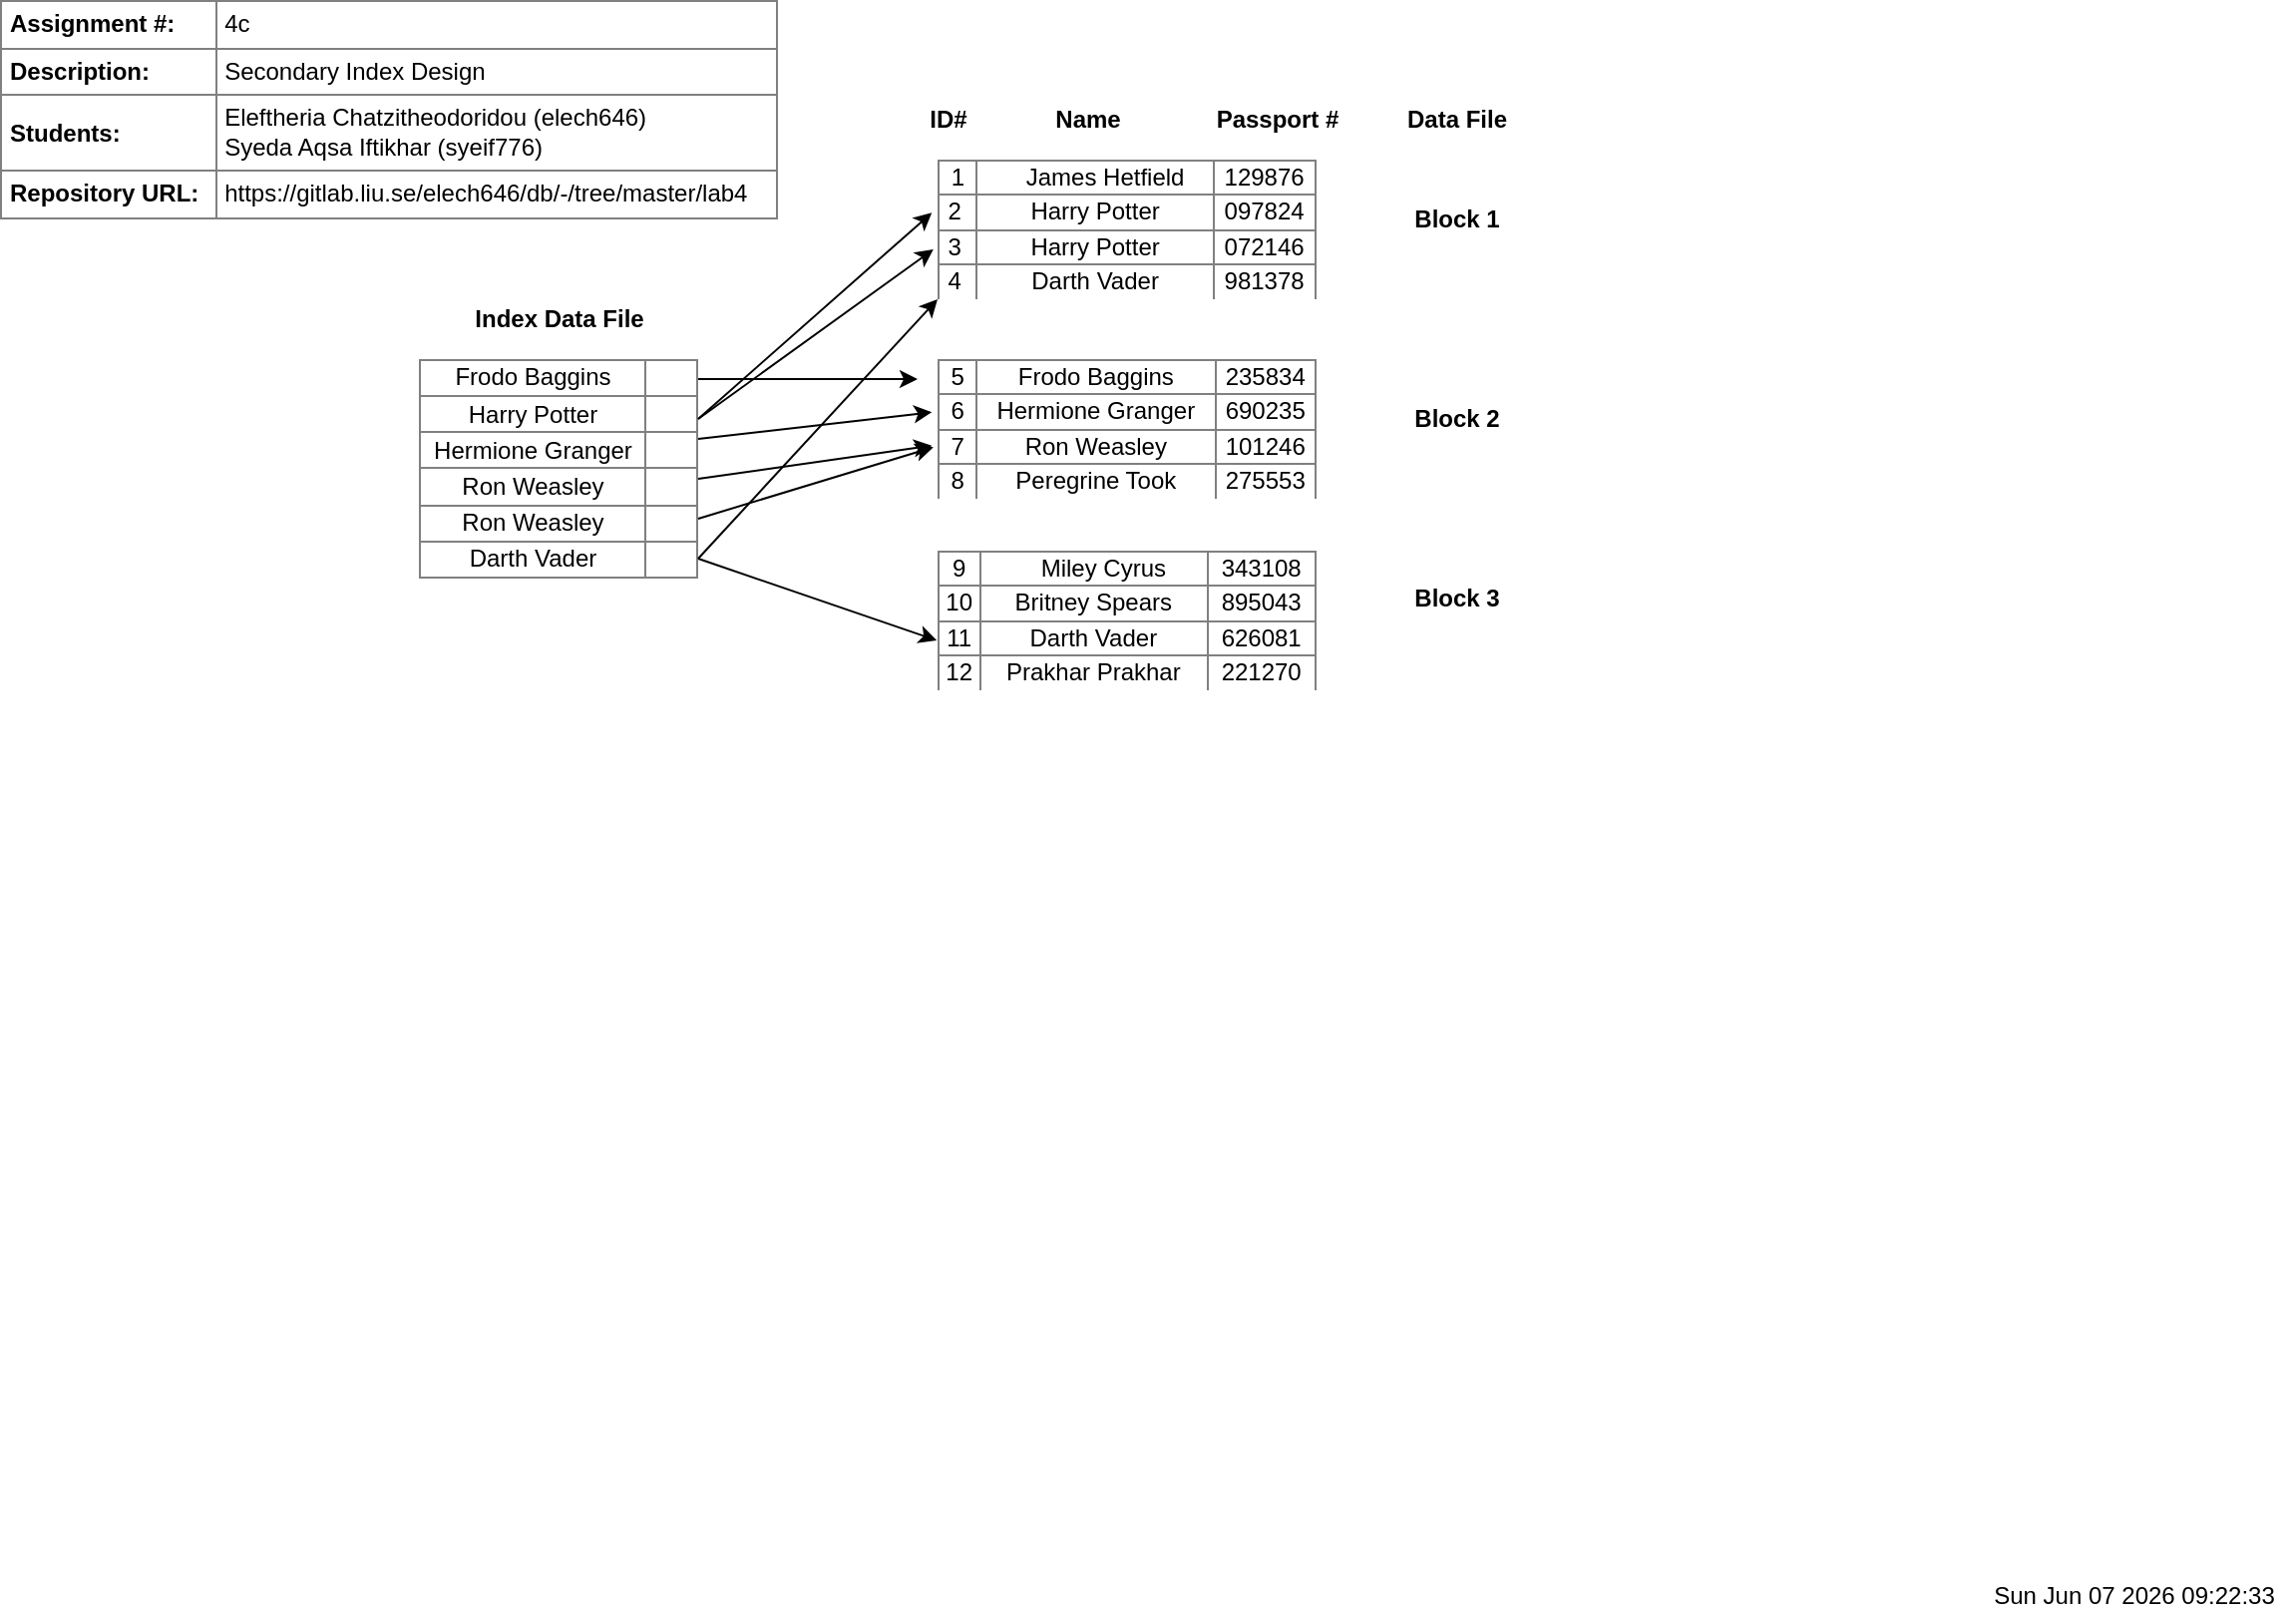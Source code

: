 <mxfile version="15.9.1" type="device"><diagram id="84zUwEt8LRDDHHk4Rw6f" name="Relational Model"><mxGraphModel dx="1038" dy="579" grid="1" gridSize="10" guides="1" tooltips="1" connect="1" arrows="1" fold="1" page="1" pageScale="1" pageWidth="1169" pageHeight="827" math="0" shadow="0"><root><mxCell id="ga0Zw6LBFhbuao-3WzkD-0"/><mxCell id="ga0Zw6LBFhbuao-3WzkD-1" parent="ga0Zw6LBFhbuao-3WzkD-0"/><UserObject label="%date{ddd mmm dd yyyy HH:MM:ss}%" placeholders="1" id="Ka_tqsI0y06mJdhhlla0-0"><mxCell style="text;html=1;align=center;verticalAlign=middle;whiteSpace=wrap;overflow=hidden;movable=0;resizable=0;rotatable=0;deletable=0;editable=0;connectable=0;" parent="ga0Zw6LBFhbuao-3WzkD-1" vertex="1"><mxGeometry x="1000" y="800" width="160" height="20" as="geometry"/></mxCell></UserObject><UserObject label="&lt;table border=&quot;1&quot; width=&quot;100%&quot; cellpadding=&quot;4&quot; style=&quot;width: 100% ; height: 100% ; border-collapse: collapse&quot;&gt;&lt;tbody&gt;&lt;tr&gt;&lt;th&gt;Assignment #:&lt;/th&gt;&lt;td&gt;4c&lt;br&gt;&lt;/td&gt;&lt;/tr&gt;&lt;tr&gt;&lt;td&gt;&lt;b&gt;Description:&lt;/b&gt;&lt;/td&gt;&lt;td&gt;Secondary Index Design&lt;/td&gt;&lt;/tr&gt;&lt;tr&gt;&lt;td&gt;&lt;b&gt;Students:&lt;/b&gt;&lt;/td&gt;&lt;td&gt;Eleftheria Chatzitheodoridou (elech646)&amp;nbsp;&lt;br&gt;Syeda Aqsa Iftikhar (syeif776)&lt;/td&gt;&lt;/tr&gt;&lt;tr&gt;&lt;td&gt;&lt;b&gt;Repository URL:&lt;/b&gt;&lt;/td&gt;&lt;td&gt;https://gitlab.liu.se/elech646/db/-/tree/master/lab4&lt;br&gt;&lt;/td&gt;&lt;/tr&gt;&lt;/tbody&gt;&lt;/table&gt;" link="https://gitlab.liu.se/elech646/db/-/tree/master/lab4" id="Ka_tqsI0y06mJdhhlla0-4"><mxCell style="text;html=1;strokeColor=none;fillColor=none;overflow=fill;" parent="ga0Zw6LBFhbuao-3WzkD-1" vertex="1"><mxGeometry x="10" y="10" width="390" height="110" as="geometry"/></mxCell></UserObject><mxCell id="ZzLg2zZVYhVBP_fsudoy-7" value="&lt;table border=&quot;1&quot; width=&quot;100%&quot; style=&quot;width: 100% ; height: 100% ; border-collapse: collapse&quot;&gt;&lt;tbody&gt;&lt;tr&gt;&lt;td style=&quot;text-align: center&quot;&gt;Frodo Baggins&lt;/td&gt;&lt;td style=&quot;text-align: center&quot;&gt;&amp;nbsp; &amp;nbsp; &amp;nbsp;&amp;nbsp;&lt;/td&gt;&lt;/tr&gt;&lt;tr&gt;&lt;td style=&quot;text-align: center&quot;&gt;Harry Potter&lt;/td&gt;&lt;td style=&quot;text-align: center&quot;&gt;&lt;br&gt;&lt;/td&gt;&lt;/tr&gt;&lt;tr&gt;&lt;td style=&quot;text-align: center&quot;&gt;Hermione Granger&lt;/td&gt;&lt;td style=&quot;text-align: center&quot;&gt;&lt;br&gt;&lt;/td&gt;&lt;/tr&gt;&lt;tr&gt;&lt;td style=&quot;text-align: center&quot;&gt;Ron Weasley&lt;/td&gt;&lt;td style=&quot;text-align: center&quot;&gt;&lt;br&gt;&lt;/td&gt;&lt;/tr&gt;&lt;tr&gt;&lt;td style=&quot;text-align: center&quot;&gt;Ron Weasley&lt;/td&gt;&lt;td style=&quot;text-align: center&quot;&gt;&lt;br&gt;&lt;/td&gt;&lt;/tr&gt;&lt;tr&gt;&lt;td style=&quot;text-align: center&quot;&gt;Darth Vader&lt;/td&gt;&lt;td style=&quot;text-align: center&quot;&gt;&lt;br&gt;&lt;/td&gt;&lt;/tr&gt;&lt;/tbody&gt;&lt;/table&gt;" style="text;html=1;strokeColor=none;overflow=fill;recursiveResize=1;autosize=1;" parent="ga0Zw6LBFhbuao-3WzkD-1" vertex="1"><mxGeometry x="220" y="190" width="140" height="110" as="geometry"/></mxCell><mxCell id="Ey4xY7B3a1ax4zFOO0AN-6" style="edgeStyle=orthogonalEdgeStyle;rounded=0;orthogonalLoop=1;jettySize=auto;html=1;exitX=0.25;exitY=1;exitDx=0;exitDy=0;entryX=0.177;entryY=1.025;entryDx=0;entryDy=0;entryPerimeter=0;" parent="ga0Zw6LBFhbuao-3WzkD-1" edge="1"><mxGeometry relative="1" as="geometry"><Array as="points"><mxPoint x="828" y="720"/><mxPoint x="690" y="720"/><mxPoint x="690" y="220"/><mxPoint x="799" y="220"/></Array><mxPoint x="798.94" y="181" as="targetPoint"/></mxGeometry></mxCell><mxCell id="vEmxe-hGFz5fZHfQ43uJ-0" value="&lt;table border=&quot;1&quot; width=&quot;100%&quot; style=&quot;width: 100% ; height: 100% ; border-collapse: collapse&quot;&gt;&lt;tbody&gt;&lt;tr&gt;&lt;td style=&quot;text-align: center&quot;&gt;&amp;nbsp;1&amp;nbsp;&lt;/td&gt;&lt;td style=&quot;text-align: center&quot;&gt;&amp;nbsp; &amp;nbsp; James Hetfield&amp;nbsp;&lt;br&gt;&lt;/td&gt;&lt;td style=&quot;text-align: center&quot;&gt;129876&lt;/td&gt;&lt;/tr&gt;&lt;tr&gt;&lt;td style=&quot;text-align: center&quot;&gt;2&amp;nbsp;&lt;/td&gt;&lt;td style=&quot;text-align: center&quot;&gt;Harry Potter&lt;/td&gt;&lt;td style=&quot;text-align: center&quot;&gt;097824&lt;/td&gt;&lt;/tr&gt;&lt;tr&gt;&lt;td style=&quot;text-align: center&quot;&gt;3&amp;nbsp;&lt;/td&gt;&lt;td style=&quot;text-align: center&quot;&gt;Harry Potter&lt;/td&gt;&lt;td style=&quot;text-align: center&quot;&gt;072146&lt;/td&gt;&lt;/tr&gt;&lt;tr&gt;&lt;td style=&quot;text-align: center&quot;&gt;4&amp;nbsp;&lt;/td&gt;&lt;td style=&quot;text-align: center&quot;&gt;Darth Vader&lt;/td&gt;&lt;td style=&quot;text-align: center&quot;&gt;981378&lt;/td&gt;&lt;/tr&gt;&lt;/tbody&gt;&lt;/table&gt;" style="text;html=1;strokeColor=none;overflow=fill;recursiveResize=1;autosize=1;" parent="ga0Zw6LBFhbuao-3WzkD-1" vertex="1"><mxGeometry x="480" y="90" width="190" height="70" as="geometry"/></mxCell><mxCell id="vEmxe-hGFz5fZHfQ43uJ-1" value="&lt;table border=&quot;1&quot; width=&quot;100%&quot; style=&quot;width: 100% ; height: 100% ; border-collapse: collapse&quot;&gt;&lt;tbody&gt;&lt;tr&gt;&lt;td style=&quot;text-align: center&quot;&gt;&amp;nbsp;5&amp;nbsp;&lt;/td&gt;&lt;td style=&quot;text-align: center&quot;&gt;Frodo Baggins&lt;/td&gt;&lt;td style=&quot;text-align: center&quot;&gt;235834&lt;/td&gt;&lt;/tr&gt;&lt;tr&gt;&lt;td style=&quot;text-align: center&quot;&gt;6&lt;/td&gt;&lt;td style=&quot;text-align: center&quot;&gt;Hermione Granger&lt;/td&gt;&lt;td style=&quot;text-align: center&quot;&gt;690235&lt;/td&gt;&lt;/tr&gt;&lt;tr&gt;&lt;td style=&quot;text-align: center&quot;&gt;7&lt;/td&gt;&lt;td style=&quot;text-align: center&quot;&gt;Ron Weasley&lt;/td&gt;&lt;td style=&quot;text-align: center&quot;&gt;101246&lt;/td&gt;&lt;/tr&gt;&lt;tr&gt;&lt;td style=&quot;text-align: center&quot;&gt;8&lt;/td&gt;&lt;td style=&quot;text-align: center&quot;&gt;Peregrine Took&lt;/td&gt;&lt;td style=&quot;text-align: center&quot;&gt;275553&lt;/td&gt;&lt;/tr&gt;&lt;/tbody&gt;&lt;/table&gt;" style="text;html=1;strokeColor=none;overflow=fill;recursiveResize=1;autosize=1;" parent="ga0Zw6LBFhbuao-3WzkD-1" vertex="1"><mxGeometry x="480" y="190" width="190" height="70" as="geometry"/></mxCell><mxCell id="vEmxe-hGFz5fZHfQ43uJ-2" value="&lt;table border=&quot;1&quot; width=&quot;100%&quot; style=&quot;width: 100% ; height: 100% ; border-collapse: collapse&quot;&gt;&lt;tbody&gt;&lt;tr&gt;&lt;td style=&quot;text-align: center&quot;&gt;9&lt;/td&gt;&lt;td style=&quot;text-align: center&quot;&gt;&amp;nbsp; &amp;nbsp; Miley Cyrus&amp;nbsp;&lt;br&gt;&lt;/td&gt;&lt;td style=&quot;text-align: center&quot;&gt;343108&lt;/td&gt;&lt;/tr&gt;&lt;tr&gt;&lt;td style=&quot;text-align: center&quot;&gt;10&lt;/td&gt;&lt;td style=&quot;text-align: center&quot;&gt;Britney Spears&lt;/td&gt;&lt;td style=&quot;text-align: center&quot;&gt;895043&lt;/td&gt;&lt;/tr&gt;&lt;tr&gt;&lt;td style=&quot;text-align: center&quot;&gt;11&lt;/td&gt;&lt;td style=&quot;text-align: center&quot;&gt;Darth Vader&lt;/td&gt;&lt;td style=&quot;text-align: center&quot;&gt;626081&lt;/td&gt;&lt;/tr&gt;&lt;tr&gt;&lt;td style=&quot;text-align: center&quot;&gt;12&lt;/td&gt;&lt;td style=&quot;text-align: center&quot;&gt;Prakhar Prakhar&lt;/td&gt;&lt;td style=&quot;text-align: center&quot;&gt;221270&lt;/td&gt;&lt;/tr&gt;&lt;/tbody&gt;&lt;/table&gt;" style="text;html=1;strokeColor=none;overflow=fill;recursiveResize=1;autosize=1;" parent="ga0Zw6LBFhbuao-3WzkD-1" vertex="1"><mxGeometry x="480" y="286" width="190" height="70" as="geometry"/></mxCell><mxCell id="vEmxe-hGFz5fZHfQ43uJ-10" value="&lt;b&gt;Data File&lt;/b&gt;" style="text;html=1;align=center;verticalAlign=middle;resizable=0;points=[];autosize=1;" parent="ga0Zw6LBFhbuao-3WzkD-1" vertex="1"><mxGeometry x="705" y="60" width="70" height="20" as="geometry"/></mxCell><mxCell id="vEmxe-hGFz5fZHfQ43uJ-11" value="&lt;b&gt;Block 1&lt;/b&gt;" style="text;html=1;align=center;verticalAlign=middle;resizable=0;points=[];autosize=1;" parent="ga0Zw6LBFhbuao-3WzkD-1" vertex="1"><mxGeometry x="710" y="110" width="60" height="20" as="geometry"/></mxCell><mxCell id="vEmxe-hGFz5fZHfQ43uJ-12" value="&lt;b&gt;Block 2&lt;/b&gt;" style="text;html=1;align=center;verticalAlign=middle;resizable=0;points=[];autosize=1;" parent="ga0Zw6LBFhbuao-3WzkD-1" vertex="1"><mxGeometry x="710" y="210" width="60" height="20" as="geometry"/></mxCell><mxCell id="vEmxe-hGFz5fZHfQ43uJ-13" value="&lt;b&gt;Block 3&lt;/b&gt;" style="text;html=1;align=center;verticalAlign=middle;resizable=0;points=[];autosize=1;" parent="ga0Zw6LBFhbuao-3WzkD-1" vertex="1"><mxGeometry x="710" y="300" width="60" height="20" as="geometry"/></mxCell><mxCell id="vEmxe-hGFz5fZHfQ43uJ-14" value="&lt;b&gt;Index Data File&lt;/b&gt;" style="text;html=1;align=center;verticalAlign=middle;resizable=0;points=[];autosize=1;" parent="ga0Zw6LBFhbuao-3WzkD-1" vertex="1"><mxGeometry x="240" y="160" width="100" height="20" as="geometry"/></mxCell><mxCell id="vEmxe-hGFz5fZHfQ43uJ-17" value="&lt;b&gt;ID#&lt;/b&gt;" style="text;html=1;align=center;verticalAlign=middle;resizable=0;points=[];autosize=1;" parent="ga0Zw6LBFhbuao-3WzkD-1" vertex="1"><mxGeometry x="470" y="60" width="30" height="20" as="geometry"/></mxCell><mxCell id="vEmxe-hGFz5fZHfQ43uJ-18" value="&lt;b&gt;Name&lt;/b&gt;" style="text;html=1;align=center;verticalAlign=middle;resizable=0;points=[];autosize=1;" parent="ga0Zw6LBFhbuao-3WzkD-1" vertex="1"><mxGeometry x="530" y="60" width="50" height="20" as="geometry"/></mxCell><mxCell id="vEmxe-hGFz5fZHfQ43uJ-19" value="&lt;b&gt;Passport #&lt;/b&gt;" style="text;html=1;align=center;verticalAlign=middle;resizable=0;points=[];autosize=1;" parent="ga0Zw6LBFhbuao-3WzkD-1" vertex="1"><mxGeometry x="610" y="60" width="80" height="20" as="geometry"/></mxCell><mxCell id="KaiZ24GlBdu6Y6YeSXe9-2" value="" style="endArrow=classic;html=1;rounded=0;" edge="1" parent="ga0Zw6LBFhbuao-3WzkD-1"><mxGeometry width="50" height="50" relative="1" as="geometry"><mxPoint x="360" y="200" as="sourcePoint"/><mxPoint x="470" y="200" as="targetPoint"/></mxGeometry></mxCell><mxCell id="KaiZ24GlBdu6Y6YeSXe9-3" value="" style="endArrow=classic;html=1;rounded=0;entryX=-0.015;entryY=0.38;entryDx=0;entryDy=0;entryPerimeter=0;" edge="1" parent="ga0Zw6LBFhbuao-3WzkD-1" target="vEmxe-hGFz5fZHfQ43uJ-0"><mxGeometry width="50" height="50" relative="1" as="geometry"><mxPoint x="360" y="220" as="sourcePoint"/><mxPoint x="470" y="120" as="targetPoint"/></mxGeometry></mxCell><mxCell id="KaiZ24GlBdu6Y6YeSXe9-4" value="" style="endArrow=classic;html=1;rounded=0;entryX=-0.011;entryY=0.643;entryDx=0;entryDy=0;entryPerimeter=0;" edge="1" parent="ga0Zw6LBFhbuao-3WzkD-1" target="vEmxe-hGFz5fZHfQ43uJ-0"><mxGeometry width="50" height="50" relative="1" as="geometry"><mxPoint x="360" y="220" as="sourcePoint"/><mxPoint x="430" y="100" as="targetPoint"/></mxGeometry></mxCell><mxCell id="KaiZ24GlBdu6Y6YeSXe9-5" value="" style="endArrow=classic;html=1;rounded=0;entryX=-0.015;entryY=0.38;entryDx=0;entryDy=0;entryPerimeter=0;" edge="1" parent="ga0Zw6LBFhbuao-3WzkD-1" target="vEmxe-hGFz5fZHfQ43uJ-1"><mxGeometry width="50" height="50" relative="1" as="geometry"><mxPoint x="360" y="230" as="sourcePoint"/><mxPoint x="460" y="230" as="targetPoint"/></mxGeometry></mxCell><mxCell id="KaiZ24GlBdu6Y6YeSXe9-6" value="" style="endArrow=classic;html=1;rounded=0;entryX=-0.015;entryY=0.62;entryDx=0;entryDy=0;entryPerimeter=0;" edge="1" parent="ga0Zw6LBFhbuao-3WzkD-1" target="vEmxe-hGFz5fZHfQ43uJ-1"><mxGeometry width="50" height="50" relative="1" as="geometry"><mxPoint x="360" y="250" as="sourcePoint"/><mxPoint x="470" y="250" as="targetPoint"/></mxGeometry></mxCell><mxCell id="KaiZ24GlBdu6Y6YeSXe9-7" value="" style="endArrow=classic;html=1;rounded=0;entryX=-0.011;entryY=0.631;entryDx=0;entryDy=0;entryPerimeter=0;" edge="1" parent="ga0Zw6LBFhbuao-3WzkD-1" target="vEmxe-hGFz5fZHfQ43uJ-1"><mxGeometry width="50" height="50" relative="1" as="geometry"><mxPoint x="360" y="270" as="sourcePoint"/><mxPoint x="470" y="270" as="targetPoint"/></mxGeometry></mxCell><mxCell id="KaiZ24GlBdu6Y6YeSXe9-8" value="" style="endArrow=classic;html=1;rounded=0;entryX=0;entryY=1;entryDx=0;entryDy=0;" edge="1" parent="ga0Zw6LBFhbuao-3WzkD-1" target="vEmxe-hGFz5fZHfQ43uJ-0"><mxGeometry width="50" height="50" relative="1" as="geometry"><mxPoint x="360" y="290" as="sourcePoint"/><mxPoint x="470" y="290" as="targetPoint"/></mxGeometry></mxCell><mxCell id="KaiZ24GlBdu6Y6YeSXe9-9" value="" style="endArrow=classic;html=1;rounded=0;entryX=-0.002;entryY=0.643;entryDx=0;entryDy=0;entryPerimeter=0;" edge="1" parent="ga0Zw6LBFhbuao-3WzkD-1" target="vEmxe-hGFz5fZHfQ43uJ-2"><mxGeometry width="50" height="50" relative="1" as="geometry"><mxPoint x="360" y="290" as="sourcePoint"/><mxPoint x="470" y="290" as="targetPoint"/></mxGeometry></mxCell></root></mxGraphModel></diagram></mxfile>